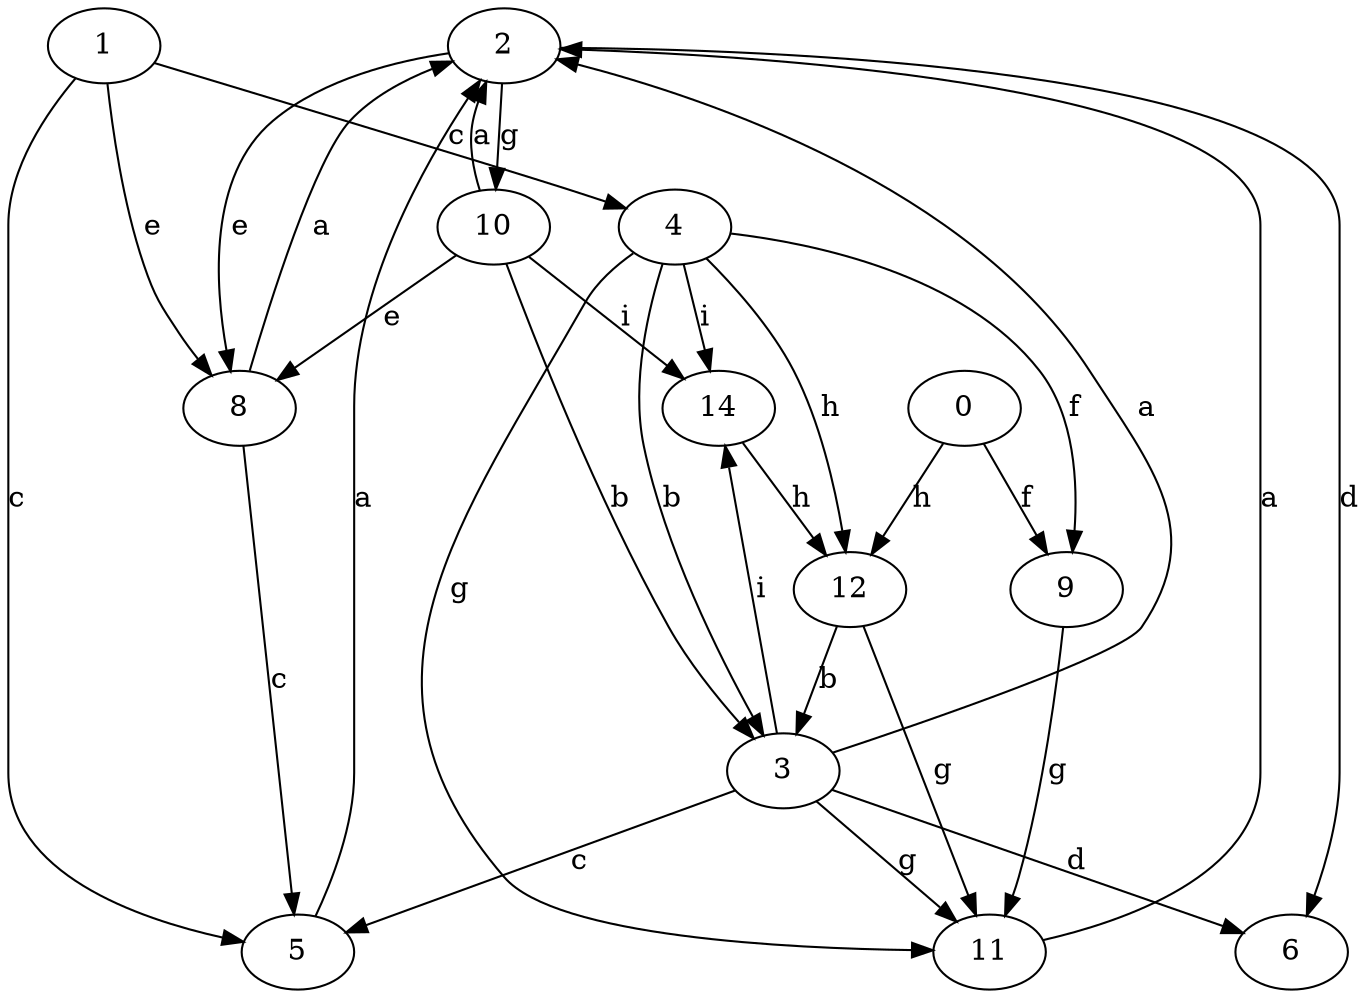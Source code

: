 strict digraph  {
2;
3;
0;
4;
5;
6;
8;
9;
10;
11;
12;
1;
14;
2 -> 6  [label=d];
2 -> 8  [label=e];
2 -> 10  [label=g];
3 -> 2  [label=a];
3 -> 5  [label=c];
3 -> 6  [label=d];
3 -> 11  [label=g];
3 -> 14  [label=i];
0 -> 9  [label=f];
0 -> 12  [label=h];
4 -> 3  [label=b];
4 -> 9  [label=f];
4 -> 11  [label=g];
4 -> 12  [label=h];
4 -> 14  [label=i];
5 -> 2  [label=a];
8 -> 2  [label=a];
8 -> 5  [label=c];
9 -> 11  [label=g];
10 -> 2  [label=a];
10 -> 3  [label=b];
10 -> 8  [label=e];
10 -> 14  [label=i];
11 -> 2  [label=a];
12 -> 3  [label=b];
12 -> 11  [label=g];
1 -> 4  [label=c];
1 -> 5  [label=c];
1 -> 8  [label=e];
14 -> 12  [label=h];
}
